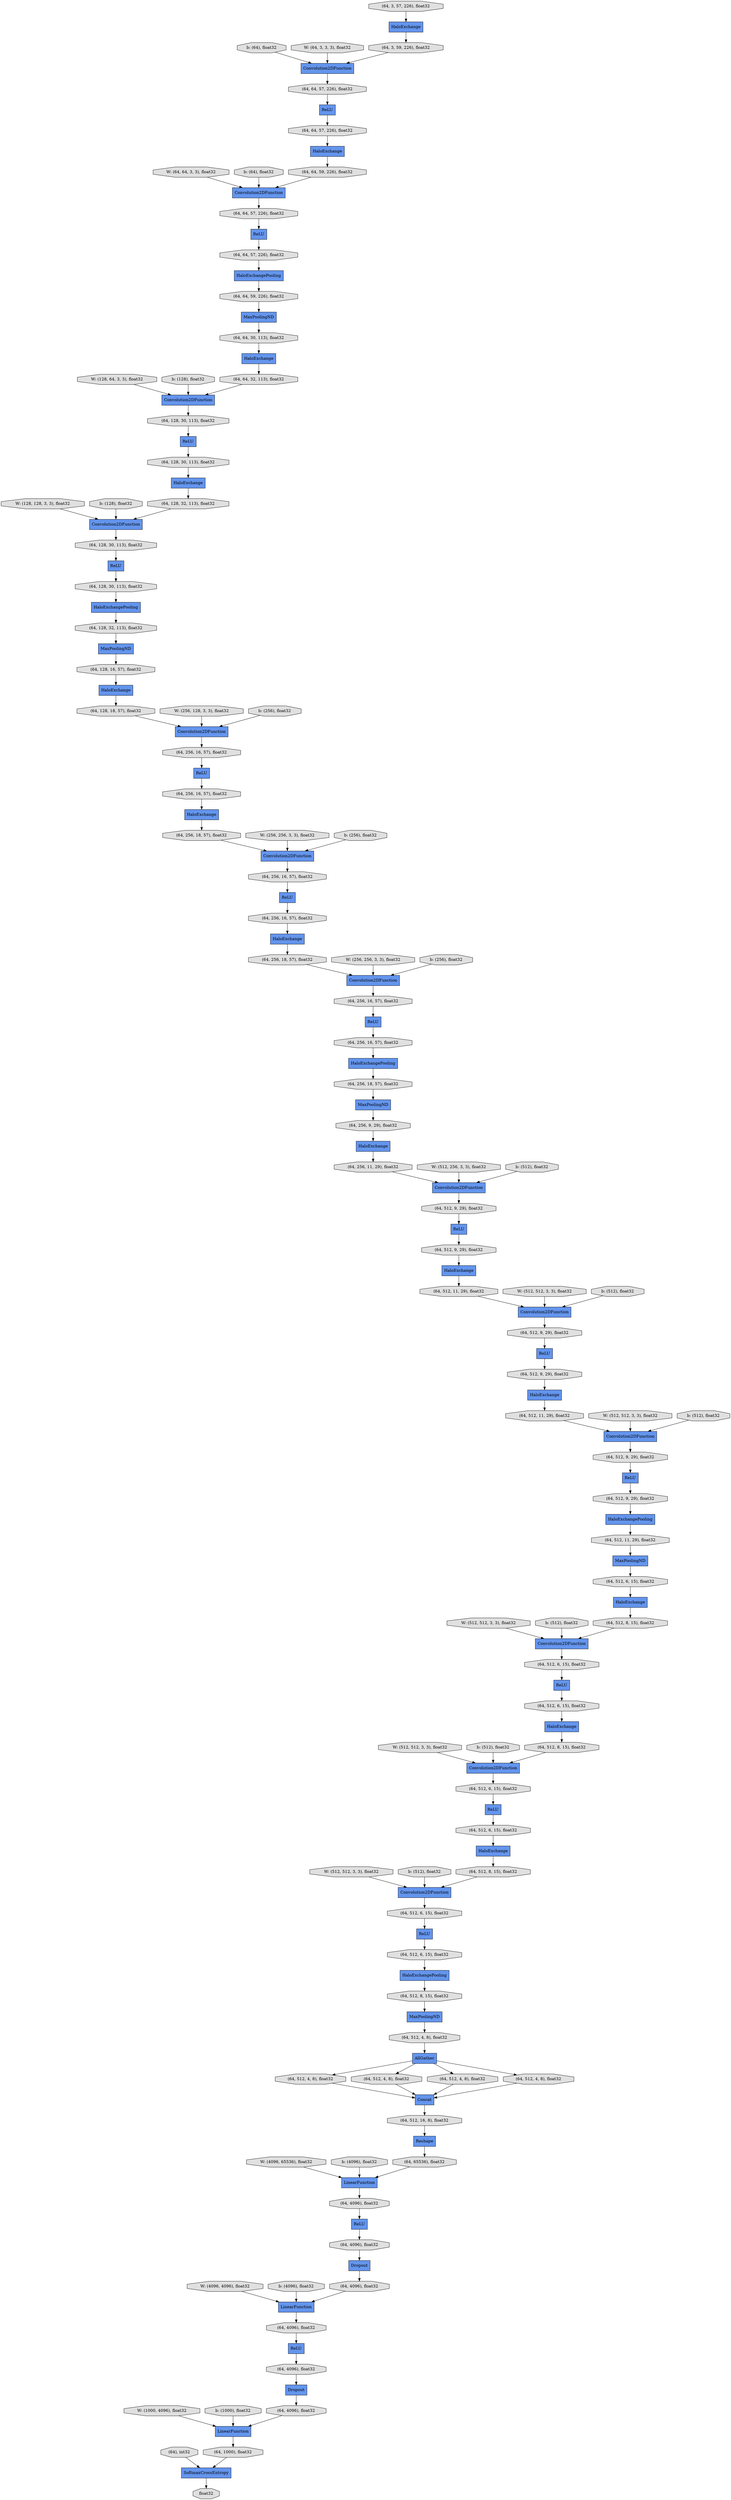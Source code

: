 digraph graphname{rankdir=TB;47905381695632 [label="(64, 512, 9, 29), float32",shape="octagon",fillcolor="#E0E0E0",style="filled"];47905381695696 [label="ReLU",shape="record",fillcolor="#6495ED",style="filled"];47905381695760 [label="(64, 512, 11, 29), float32",shape="octagon",fillcolor="#E0E0E0",style="filled"];47903169986832 [label="HaloExchange",shape="record",fillcolor="#6495ED",style="filled"];47905332625744 [label="(64, 128, 16, 57), float32",shape="octagon",fillcolor="#E0E0E0",style="filled"];47905381695952 [label="(64, 512, 9, 29), float32",shape="octagon",fillcolor="#E0E0E0",style="filled"];47905332625872 [label="(64, 128, 32, 113), float32",shape="octagon",fillcolor="#E0E0E0",style="filled"];47905330897360 [label="(64, 128, 30, 113), float32",shape="octagon",fillcolor="#E0E0E0",style="filled"];47905381696080 [label="(64, 512, 6, 15), float32",shape="octagon",fillcolor="#E0E0E0",style="filled"];47905381696144 [label="ReLU",shape="record",fillcolor="#6495ED",style="filled"];47905381696208 [label="Convolution2DFunction",shape="record",fillcolor="#6495ED",style="filled"];47905332626256 [label="ReLU",shape="record",fillcolor="#6495ED",style="filled"];47905381549008 [label="ReLU",shape="record",fillcolor="#6495ED",style="filled"];47905381549072 [label="(64, 256, 18, 57), float32",shape="octagon",fillcolor="#E0E0E0",style="filled"];47905332626448 [label="(64, 128, 30, 113), float32",shape="octagon",fillcolor="#E0E0E0",style="filled"];47905381696592 [label="Reshape",shape="record",fillcolor="#6495ED",style="filled"];47905381549136 [label="(64, 256, 18, 57), float32",shape="octagon",fillcolor="#E0E0E0",style="filled"];47905332626512 [label="(64, 128, 18, 57), float32",shape="octagon",fillcolor="#E0E0E0",style="filled"];47905381696656 [label="Convolution2DFunction",shape="record",fillcolor="#6495ED",style="filled"];47905381549264 [label="(64, 512, 11, 29), float32",shape="octagon",fillcolor="#E0E0E0",style="filled"];47905332626640 [label="HaloExchange",shape="record",fillcolor="#6495ED",style="filled"];47905381696784 [label="LinearFunction",shape="record",fillcolor="#6495ED",style="filled"];47905381549328 [label="(64, 512, 9, 29), float32",shape="octagon",fillcolor="#E0E0E0",style="filled"];47905332626704 [label="ReLU",shape="record",fillcolor="#6495ED",style="filled"];47905381696848 [label="(64, 512, 8, 15), float32",shape="octagon",fillcolor="#E0E0E0",style="filled"];47905381696912 [label="MaxPoolingND",shape="record",fillcolor="#6495ED",style="filled"];47905332626832 [label="(64, 256, 16, 57), float32",shape="octagon",fillcolor="#E0E0E0",style="filled"];47905381696976 [label="(64, 512, 6, 15), float32",shape="octagon",fillcolor="#E0E0E0",style="filled"];47905332626896 [label="(64, 256, 16, 57), float32",shape="octagon",fillcolor="#E0E0E0",style="filled"];47905381697104 [label="(64, 512, 6, 15), float32",shape="octagon",fillcolor="#E0E0E0",style="filled"];47905332627024 [label="HaloExchangePooling",shape="record",fillcolor="#6495ED",style="filled"];47905381549712 [label="ReLU",shape="record",fillcolor="#6495ED",style="filled"];47905381697232 [label="Concat",shape="record",fillcolor="#6495ED",style="filled"];47905381549776 [label="(64, 256, 16, 57), float32",shape="octagon",fillcolor="#E0E0E0",style="filled"];47905381697296 [label="HaloExchange",shape="record",fillcolor="#6495ED",style="filled"];47905381549840 [label="Convolution2DFunction",shape="record",fillcolor="#6495ED",style="filled"];47905381697360 [label="(64, 512, 8, 15), float32",shape="octagon",fillcolor="#E0E0E0",style="filled"];47905332627280 [label="HaloExchange",shape="record",fillcolor="#6495ED",style="filled"];47905381697488 [label="(64, 512, 6, 15), float32",shape="octagon",fillcolor="#E0E0E0",style="filled"];47905381697616 [label="(64, 512, 6, 15), float32",shape="octagon",fillcolor="#E0E0E0",style="filled"];47903208482896 [label="b: (64), float32",shape="octagon",fillcolor="#E0E0E0",style="filled"];47905381550224 [label="Convolution2DFunction",shape="record",fillcolor="#6495ED",style="filled"];47905332627600 [label="Convolution2DFunction",shape="record",fillcolor="#6495ED",style="filled"];47905381697744 [label="AllGather",shape="record",fillcolor="#6495ED",style="filled"];47905381550288 [label="ReLU",shape="record",fillcolor="#6495ED",style="filled"];47905381697808 [label="HaloExchangePooling",shape="record",fillcolor="#6495ED",style="filled"];47905332627728 [label="Convolution2DFunction",shape="record",fillcolor="#6495ED",style="filled"];47905381697872 [label="(64, 512, 8, 15), float32",shape="octagon",fillcolor="#E0E0E0",style="filled"];47905332627792 [label="MaxPoolingND",shape="record",fillcolor="#6495ED",style="filled"];47905381550480 [label="(64, 256, 16, 57), float32",shape="octagon",fillcolor="#E0E0E0",style="filled"];47905381698000 [label="(64, 512, 6, 15), float32",shape="octagon",fillcolor="#E0E0E0",style="filled"];47905381698128 [label="(64, 512, 6, 15), float32",shape="octagon",fillcolor="#E0E0E0",style="filled"];47905381550672 [label="HaloExchange",shape="record",fillcolor="#6495ED",style="filled"];47903208483408 [label="W: (64, 64, 3, 3), float32",shape="octagon",fillcolor="#E0E0E0",style="filled"];47905381550736 [label="HaloExchange",shape="record",fillcolor="#6495ED",style="filled"];47905332628112 [label="(64, 256, 18, 57), float32",shape="octagon",fillcolor="#E0E0E0",style="filled"];47905381698256 [label="ReLU",shape="record",fillcolor="#6495ED",style="filled"];47905381550800 [label="HaloExchange",shape="record",fillcolor="#6495ED",style="filled"];47905381550864 [label="(64, 256, 11, 29), float32",shape="octagon",fillcolor="#E0E0E0",style="filled"];47905381698384 [label="(64, 512, 8, 15), float32",shape="octagon",fillcolor="#E0E0E0",style="filled"];47905381550928 [label="MaxPoolingND",shape="record",fillcolor="#6495ED",style="filled"];47903208483728 [label="b: (64), float32",shape="octagon",fillcolor="#E0E0E0",style="filled"];47905381698512 [label="(64, 512, 4, 8), float32",shape="octagon",fillcolor="#E0E0E0",style="filled"];47905381551056 [label="(64, 512, 9, 29), float32",shape="octagon",fillcolor="#E0E0E0",style="filled"];47905381551184 [label="(64, 256, 16, 57), float32",shape="octagon",fillcolor="#E0E0E0",style="filled"];47905381698704 [label="(64, 512, 4, 8), float32",shape="octagon",fillcolor="#E0E0E0",style="filled"];47905381551248 [label="(64, 512, 11, 29), float32",shape="octagon",fillcolor="#E0E0E0",style="filled"];47905332628624 [label="(64, 128, 30, 113), float32",shape="octagon",fillcolor="#E0E0E0",style="filled"];47905381551312 [label="Convolution2DFunction",shape="record",fillcolor="#6495ED",style="filled"];47903208484048 [label="W: (128, 64, 3, 3), float32",shape="octagon",fillcolor="#E0E0E0",style="filled"];47905381551440 [label="(64, 256, 9, 29), float32",shape="octagon",fillcolor="#E0E0E0",style="filled"];47905381551504 [label="(64, 256, 16, 57), float32",shape="octagon",fillcolor="#E0E0E0",style="filled"];47905381699024 [label="(64, 512, 4, 8), float32",shape="octagon",fillcolor="#E0E0E0",style="filled"];47905381551632 [label="Convolution2DFunction",shape="record",fillcolor="#6495ED",style="filled"];47903208484368 [label="b: (128), float32",shape="octagon",fillcolor="#E0E0E0",style="filled"];47905381551696 [label="HaloExchangePooling",shape="record",fillcolor="#6495ED",style="filled"];47905381551760 [label="(64, 512, 9, 29), float32",shape="octagon",fillcolor="#E0E0E0",style="filled"];47905381551824 [label="(64, 512, 9, 29), float32",shape="octagon",fillcolor="#E0E0E0",style="filled"];47905381699344 [label="(64, 512, 4, 8), float32",shape="octagon",fillcolor="#E0E0E0",style="filled"];47905381551888 [label="ReLU",shape="record",fillcolor="#6495ED",style="filled"];47903208484688 [label="W: (128, 128, 3, 3), float32",shape="octagon",fillcolor="#E0E0E0",style="filled"];47905381699472 [label="(64, 512, 4, 8), float32",shape="octagon",fillcolor="#E0E0E0",style="filled"];47905381552016 [label="HaloExchange",shape="record",fillcolor="#6495ED",style="filled"];47905381699536 [label="(64), int32",shape="octagon",fillcolor="#E0E0E0",style="filled"];47903764631632 [label="W: (512, 512, 3, 3), float32",shape="octagon",fillcolor="#E0E0E0",style="filled"];47905332564048 [label="(64, 64, 32, 113), float32",shape="octagon",fillcolor="#E0E0E0",style="filled"];47905381724368 [label="LinearFunction",shape="record",fillcolor="#6495ED",style="filled"];47903201513680 [label="W: (64, 3, 3, 3), float32",shape="octagon",fillcolor="#E0E0E0",style="filled"];47903764648208 [label="W: (1000, 4096), float32",shape="octagon",fillcolor="#E0E0E0",style="filled"];47905381724432 [label="(64, 512, 16, 8), float32",shape="octagon",fillcolor="#E0E0E0",style="filled"];47903764615440 [label="b: (128), float32",shape="octagon",fillcolor="#E0E0E0",style="filled"];47905332564368 [label="(64, 64, 57, 226), float32",shape="octagon",fillcolor="#E0E0E0",style="filled"];47903764632016 [label="b: (512), float32",shape="octagon",fillcolor="#E0E0E0",style="filled"];47905332564432 [label="Convolution2DFunction",shape="record",fillcolor="#6495ED",style="filled"];47905332564496 [label="Dropout",shape="record",fillcolor="#6495ED",style="filled"];47905381724752 [label="(64, 65536), float32",shape="octagon",fillcolor="#E0E0E0",style="filled"];47903764615760 [label="W: (256, 128, 3, 3), float32",shape="octagon",fillcolor="#E0E0E0",style="filled"];47903764648592 [label="b: (1000), float32",shape="octagon",fillcolor="#E0E0E0",style="filled"];47905332564688 [label="(64, 3, 59, 226), float32",shape="octagon",fillcolor="#E0E0E0",style="filled"];47903764632336 [label="W: (512, 512, 3, 3), float32",shape="octagon",fillcolor="#E0E0E0",style="filled"];47905381725136 [label="(64, 4096), float32",shape="octagon",fillcolor="#E0E0E0",style="filled"];47903764616144 [label="b: (256), float32",shape="octagon",fillcolor="#E0E0E0",style="filled"];47905332565008 [label="(64, 128, 32, 113), float32",shape="octagon",fillcolor="#E0E0E0",style="filled"];47905381725264 [label="(64, 4096), float32",shape="octagon",fillcolor="#E0E0E0",style="filled"];47905332565072 [label="(64, 64, 57, 226), float32",shape="octagon",fillcolor="#E0E0E0",style="filled"];47903764632720 [label="b: (512), float32",shape="octagon",fillcolor="#E0E0E0",style="filled"];47903764616464 [label="W: (256, 256, 3, 3), float32",shape="octagon",fillcolor="#E0E0E0",style="filled"];47905381725584 [label="(64, 4096), float32",shape="octagon",fillcolor="#E0E0E0",style="filled"];47905332565392 [label="(64, 128, 30, 113), float32",shape="octagon",fillcolor="#E0E0E0",style="filled"];47905381725648 [label="Dropout",shape="record",fillcolor="#6495ED",style="filled"];47903764633040 [label="W: (512, 512, 3, 3), float32",shape="octagon",fillcolor="#E0E0E0",style="filled"];47905332598224 [label="Convolution2DFunction",shape="record",fillcolor="#6495ED",style="filled"];47905332598288 [label="MaxPoolingND",shape="record",fillcolor="#6495ED",style="filled"];47905381725776 [label="(64, 4096), float32",shape="octagon",fillcolor="#E0E0E0",style="filled"];47905332565584 [label="HaloExchange",shape="record",fillcolor="#6495ED",style="filled"];47905332598352 [label="(64, 3, 57, 226), float32",shape="octagon",fillcolor="#E0E0E0",style="filled"];47905381725840 [label="LinearFunction",shape="record",fillcolor="#6495ED",style="filled"];47903764616848 [label="b: (256), float32",shape="octagon",fillcolor="#E0E0E0",style="filled"];47905332565648 [label="(64, 64, 59, 226), float32",shape="octagon",fillcolor="#E0E0E0",style="filled"];47905332491984 [label="HaloExchange",shape="record",fillcolor="#6495ED",style="filled"];47905381725968 [label="(64, 4096), float32",shape="octagon",fillcolor="#E0E0E0",style="filled"];47905332598544 [label="HaloExchange",shape="record",fillcolor="#6495ED",style="filled"];47905332565776 [label="(64, 64, 57, 226), float32",shape="octagon",fillcolor="#E0E0E0",style="filled"];47903764633424 [label="b: (512), float32",shape="octagon",fillcolor="#E0E0E0",style="filled"];47905381726160 [label="(64, 4096), float32",shape="octagon",fillcolor="#E0E0E0",style="filled"];47903764617168 [label="W: (256, 256, 3, 3), float32",shape="octagon",fillcolor="#E0E0E0",style="filled"];47905332565968 [label="(64, 64, 30, 113), float32",shape="octagon",fillcolor="#E0E0E0",style="filled"];47905332566032 [label="MaxPoolingND",shape="record",fillcolor="#6495ED",style="filled"];47905381726352 [label="(64, 1000), float32",shape="octagon",fillcolor="#E0E0E0",style="filled"];47903764633744 [label="W: (512, 512, 3, 3), float32",shape="octagon",fillcolor="#E0E0E0",style="filled"];47903764617552 [label="b: (256), float32",shape="octagon",fillcolor="#E0E0E0",style="filled"];47905332566416 [label="ReLU",shape="record",fillcolor="#6495ED",style="filled"];47905381726672 [label="float32",shape="octagon",fillcolor="#E0E0E0",style="filled"];47903764634128 [label="b: (512), float32",shape="octagon",fillcolor="#E0E0E0",style="filled"];47905332566544 [label="HaloExchange",shape="record",fillcolor="#6495ED",style="filled"];47905332566608 [label="Convolution2DFunction",shape="record",fillcolor="#6495ED",style="filled"];47903764617872 [label="W: (512, 256, 3, 3), float32",shape="octagon",fillcolor="#E0E0E0",style="filled"];47905332566672 [label="ReLU",shape="record",fillcolor="#6495ED",style="filled"];47905332599440 [label="HaloExchangePooling",shape="record",fillcolor="#6495ED",style="filled"];47905332599504 [label="ReLU",shape="record",fillcolor="#6495ED",style="filled"];47905332566800 [label="ReLU",shape="record",fillcolor="#6495ED",style="filled"];47903764634448 [label="W: (4096, 65536), float32",shape="octagon",fillcolor="#E0E0E0",style="filled"];47903764618256 [label="b: (512), float32",shape="octagon",fillcolor="#E0E0E0",style="filled"];47905332567120 [label="(64, 64, 57, 226), float32",shape="octagon",fillcolor="#E0E0E0",style="filled"];47903764634768 [label="b: (4096), float32",shape="octagon",fillcolor="#E0E0E0",style="filled"];47905332567184 [label="HaloExchange",shape="record",fillcolor="#6495ED",style="filled"];47905332567312 [label="(64, 64, 59, 226), float32",shape="octagon",fillcolor="#E0E0E0",style="filled"];47903764618576 [label="W: (512, 512, 3, 3), float32",shape="octagon",fillcolor="#E0E0E0",style="filled"];47905332567376 [label="HaloExchangePooling",shape="record",fillcolor="#6495ED",style="filled"];47903764635088 [label="W: (4096, 4096), float32",shape="octagon",fillcolor="#E0E0E0",style="filled"];47905381531216 [label="SoftmaxCrossEntropy",shape="record",fillcolor="#6495ED",style="filled"];47905332567696 [label="Convolution2DFunction",shape="record",fillcolor="#6495ED",style="filled"];47905332600464 [label="ReLU",shape="record",fillcolor="#6495ED",style="filled"];47903764618960 [label="b: (512), float32",shape="octagon",fillcolor="#E0E0E0",style="filled"];47905332567888 [label="ReLU",shape="record",fillcolor="#6495ED",style="filled"];47905332600656 [label="Convolution2DFunction",shape="record",fillcolor="#6495ED",style="filled"];47903764635536 [label="b: (4096), float32",shape="octagon",fillcolor="#E0E0E0",style="filled"];47905381549008 -> 47905381695952;47905332567184 -> 47905332565008;47905381697744 -> 47905381699472;47903764633040 -> 47905381696656;47903764616144 -> 47905332567696;47905332564432 -> 47905332565392;47905381551440 -> 47905332626640;47905332626832 -> 47905332566672;47903764615440 -> 47905332566608;47905332567120 -> 47905332599440;47905381549840 -> 47905381551760;47905381550480 -> 47905332626704;47905381696784 -> 47905381725136;47905332628624 -> 47905332567376;47905332567376 -> 47905332625872;47905332567312 -> 47905332598288;47905381697360 -> 47905381696656;47905381697744 -> 47905381698704;47905381549072 -> 47905332627792;47905332626704 -> 47905381551184;47903169986832 -> 47905332564048;47905332566800 -> 47905332628624;47905332491984 -> 47905332564688;47905381725840 -> 47905381726352;47905381724368 -> 47905381725776;47905381698256 -> 47905381725264;47903764632336 -> 47905381551632;47903764635536 -> 47905381724368;47905381695760 -> 47905381550928;47905332564368 -> 47905332599504;47905381696208 -> 47905381698000;47905381551056 -> 47905381552016;47903764618960 -> 47905381550224;47903208483728 -> 47905332600656;47905332626256 -> 47905381549776;47905332565072 -> 47905332600464;47903764617168 -> 47905332627600;47905381697232 -> 47905381724432;47905381699024 -> 47905381697232;47905381697488 -> 47905381695696;47905381550224 -> 47905381549328;47903208484688 -> 47905332566608;47905381551504 -> 47905332626256;47905381550864 -> 47905381549840;47905381551888 -> 47905381697104;47905332566416 -> 47905381725968;47905381725776 -> 47905332566416;47903764616848 -> 47905332627728;47905381531216 -> 47905381726672;47905332565968 -> 47903169986832;47903764632720 -> 47905381551632;47905381725968 -> 47905381725648;47905381551248 -> 47905381550224;47905381699472 -> 47905381697232;47905381695632 -> 47905381549008;47905381551312 -> 47905381695632;47905381697872 -> 47905381696208;47905332565776 -> 47905332598544;47905332600656 -> 47905332564368;47905381725648 -> 47905381726160;47903764631632 -> 47905381551312;47905332599504 -> 47905332567120;47905381697808 -> 47905381698384;47905332565008 -> 47905332566608;47903764635088 -> 47905381724368;47905332627280 -> 47905381549136;47905381726352 -> 47905381531216;47905332626896 -> 47905332565584;47905381698128 -> 47905381697808;47905381695696 -> 47905381697616;47905381697744 -> 47905381699344;47903764617872 -> 47905381549840;47905332566608 -> 47905332626448;47903208482896 -> 47905332598224;47905381724432 -> 47905381696592;47905381698704 -> 47905381697232;47903764633744 -> 47905381696208;47905332565584 -> 47905332628112;47903764648208 -> 47905381725840;47905332564496 -> 47905381725584;47905381549264 -> 47905381551312;47905332566032 -> 47905332625744;47903764634128 -> 47905381696208;47905381552016 -> 47905381549264;47903764617552 -> 47905332627600;47905332566544 -> 47905332626512;47905332627728 -> 47905381550480;47905332599440 -> 47905332567312;47905332564688 -> 47905332598224;47905332565648 -> 47905332600656;47903764648592 -> 47905381725840;47905332626448 -> 47905332566800;47903764633424 -> 47905381696656;47903764634768 -> 47905381696784;47905381698512 -> 47905381697744;47905381551184 -> 47905332627280;47905381725264 -> 47905332564496;47905332627024 -> 47905381549072;47905332567696 -> 47905332626832;47905332564048 -> 47905332564432;47905381551760 -> 47905381550288;47905381549136 -> 47905332627600;47905381726160 -> 47905381725840;47905381696848 -> 47905381551632;47905332625744 -> 47905332566544;47905332567888 -> 47905330897360;47905332598352 -> 47905332491984;47905381697296 -> 47905381697872;47905381549712 -> 47905381551056;47903764618576 -> 47905381550224;47905381725136 -> 47905381698256;47903764632016 -> 47905381551312;47905381696912 -> 47905381698512;47905332626512 -> 47905332567696;47905381696080 -> 47905381550672;47905381550288 -> 47905381551824;47905381698000 -> 47905381696144;47905332626640 -> 47905381550864;47903208484048 -> 47905332564432;47903208484368 -> 47905332564432;47905332598224 -> 47905332565072;47903764615760 -> 47905332567696;47905381697104 -> 47905381550800;47905381699344 -> 47905381697232;47905381695952 -> 47905381551696;47905381696976 -> 47905381551888;47905332598544 -> 47905332565648;47905381724752 -> 47905381696784;47905381551696 -> 47905381695760;47905381725584 -> 47905381724368;47905381696656 -> 47905381697488;47905381550672 -> 47905381696848;47905381550928 -> 47905381696080;47905332600464 -> 47905332565776;47905381551632 -> 47905381696976;47905381551824 -> 47905381550736;47905332565392 -> 47905332567888;47905381699536 -> 47905381531216;47903764616464 -> 47905332627728;47905381698384 -> 47905381696912;47905381696592 -> 47905381724752;47905381549328 -> 47905381549712;47905332627792 -> 47905381551440;47905330897360 -> 47905332567184;47905381550736 -> 47905381551248;47905332628112 -> 47905332627728;47903208483408 -> 47905332600656;47903764634448 -> 47905381696784;47905332598288 -> 47905332565968;47905381550800 -> 47905381697360;47905332627600 -> 47905381551504;47905381697616 -> 47905381697296;47903764618256 -> 47905381549840;47905381549776 -> 47905332627024;47905332566672 -> 47905332626896;47905332625872 -> 47905332566032;47905381697744 -> 47905381699024;47903201513680 -> 47905332598224;47905381696144 -> 47905381698128;}
